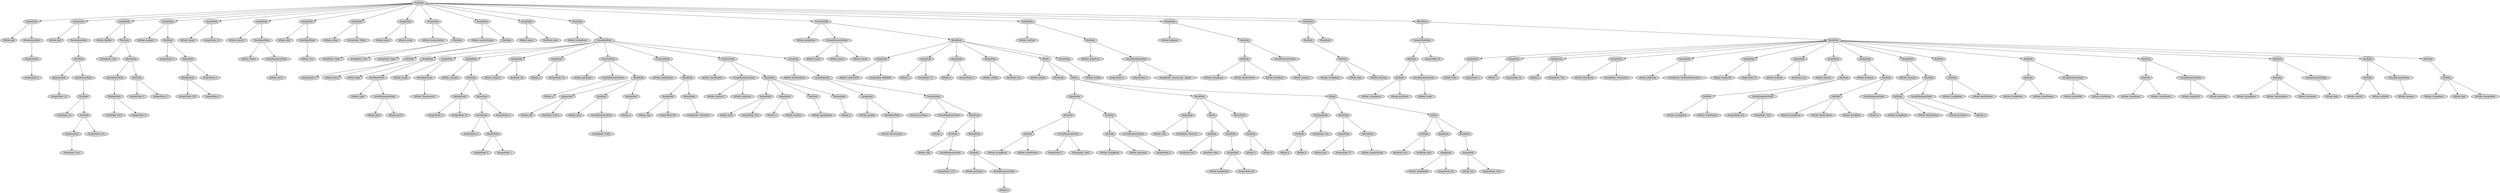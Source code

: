 digraph G {
	graph [ranksep=1.5 ratio=fill]
	node [style=filled]
	8746052013702 [label=ProgNode]
	8746051950649 [label=AssignNode]
	8746052013702 -> 8746051950649
	8746051950677 [label="IdNode: ghj"]
	8746051950649 -> 8746051950677
	-9223363290802825107 [label=ParenthesesNode]
	8746051950649 -> -9223363290802825107
	8746051950670 [label=NegativeNode]
	-9223363290802825107 -> 8746051950670
	8746051950740 [label="IntegerNode: 2"]
	8746051950670 -> 8746051950740
	8746051950663 [label=AssignNode]
	8746052013702 -> 8746051950663
	-9223363290802825121 [label="IdNode: bird"]
	8746051950663 -> -9223363290802825121
	-9223363290802825093 [label=ParenthesesNode]
	8746051950663 -> -9223363290802825093
	8746051950719 [label=PlusNode]
	-9223363290802825093 -> 8746051950719
	-9223363290802825079 [label=NegativeNode]
	8746051950719 -> -9223363290802825079
	8746051950768 [label="IntegerNode: 12"]
	-9223363290802825079 -> 8746051950768
	-9223363290802825016 [label=ParenthesesNode]
	8746051950719 -> -9223363290802825016
	-9223363290802825030 [label=PlusNode]
	-9223363290802825016 -> -9223363290802825030
	-9223363290802825009 [label="FloatNode: 3.2"]
	-9223363290802825030 -> -9223363290802825009
	8746051950789 [label=PlusNode]
	-9223363290802825030 -> 8746051950789
	-9223363290802825044 [label=NegativeNode]
	8746051950789 -> -9223363290802825044
	8746051950803 [label="StringNode: \"hej\""]
	-9223363290802825044 -> 8746051950803
	-9223363290802824995 [label="IntegerNode: 123"]
	8746051950789 -> -9223363290802824995
	-9223363290802825135 [label=AssignNode]
	8746052013702 -> -9223363290802825135
	8746051950691 [label="IdNode: bhbhbh"]
	-9223363290802825135 -> 8746051950691
	-9223363290802825142 [label=PlusNode]
	-9223363290802825135 -> -9223363290802825142
	8746051950747 [label="StringNode: \"hej\""]
	-9223363290802825142 -> 8746051950747
	8746051950754 [label=MinusNode]
	-9223363290802825142 -> 8746051950754
	8746051950705 [label=ParenthesesNode]
	8746051950754 -> 8746051950705
	-9223363290802825065 [label=MultiplyNode]
	8746051950705 -> -9223363290802825065
	-9223363290802825002 [label="FloatNode: 123.2"]
	-9223363290802825065 -> -9223363290802825002
	8746051950796 [label="IntegerNode: 3"]
	-9223363290802825065 -> 8746051950796
	-9223363290802825023 [label=PlusNode]
	8746051950754 -> -9223363290802825023
	8746051950761 [label="IntegerNode: 1"]
	-9223363290802825023 -> 8746051950761
	8746051950810 [label="IntegerNode: 3"]
	-9223363290802825023 -> 8746051950810
	-9223363290802825128 [label=AssignNode]
	8746052013702 -> -9223363290802825128
	-9223363290802825100 [label="IdNode: number1"]
	-9223363290802825128 -> -9223363290802825100
	-9223363290802824988 [label=PlusNode]
	-9223363290802825128 -> -9223363290802824988
	8746051950775 [label="IntegerNode: 4"]
	-9223363290802824988 -> 8746051950775
	8746051950782 [label=MinusNode]
	-9223363290802824988 -> 8746051950782
	-9223363290802825037 [label=MultiplyNode]
	8746051950782 -> -9223363290802825037
	8746051950817 [label="IntegerNode: 123"]
	-9223363290802825037 -> 8746051950817
	8746051950831 [label="IntegerNode: 3"]
	-9223363290802825037 -> 8746051950831
	8746051950838 [label="IntegerNode: 1"]
	8746051950782 -> 8746051950838
	8746051950698 [label=AssignNode]
	8746052013702 -> 8746051950698
	-9223363290802825072 [label="IdNode: temp1"]
	8746051950698 -> -9223363290802825072
	-9223363290802820348 [label="IntegerNode: 10"]
	8746051950698 -> -9223363290802820348
	8746051950712 [label=AssignNode]
	8746052013702 -> 8746051950712
	-9223363290802825058 [label="IdNode: switch1"]
	8746051950712 -> -9223363290802825058
	8746051955471 [label=NewObjectNode]
	8746051950712 -> 8746051955471
	8746051955478 [label="IdNode: Switch"]
	8746051955471 -> 8746051955478
	-9223363290802820334 [label=ActualParameterNode]
	8746051955471 -> -9223363290802820334
	8746051955520 [label="IdNode: pin11"]
	-9223363290802820334 -> 8746051955520
	8746051950733 [label=AssignNode]
	8746052013702 -> 8746051950733
	-9223363290802824974 [label="IdNode: list1"]
	8746051950733 -> -9223363290802824974
	-9223363290802820320 [label=NewObjectNode]
	8746051950733 -> -9223363290802820320
	8746051955499 [label="IdNode: List"]
	-9223363290802820320 -> 8746051955499
	-9223363290802825051 [label=AssignNode]
	8746052013702 -> -9223363290802825051
	-9223363290802820327 [label="IdNode: string"]
	-9223363290802825051 -> -9223363290802820327
	8746051955513 [label="StringNode: \"Hello\""]
	-9223363290802825051 -> 8746051955513
	-9223363290802820313 [label=AssignNode]
	8746052013702 -> -9223363290802820313
	8746051955492 [label="IdNode: bacon"]
	-9223363290802820313 -> 8746051955492
	8746051955534 [label="IdNode: string"]
	-9223363290802820313 -> 8746051955534
	8746051955464 [label=AssignNode]
	8746052013702 -> 8746051955464
	-9223363290802820299 [label="IdNode: numberString"]
	8746051955464 -> -9223363290802820299
	8746051955527 [label=PlusNode]
	8746051955464 -> 8746051955527
	-9223363290802820278 [label="StringNode: \"high\""]
	8746051955527 -> -9223363290802820278
	-9223363290802820257 [label="StringNode: \"five\""]
	8746051955527 -> -9223363290802820257
	-9223363290802820341 [label=AssignNode]
	8746052013702 -> -9223363290802820341
	-9223363290802820292 [label="IdNode: numberString"]
	-9223363290802820341 -> -9223363290802820292
	8746051955555 [label=PlusNode]
	-9223363290802820341 -> 8746051955555
	8746051955562 [label="StringNode: \"high\""]
	8746051955555 -> 8746051955562
	-9223363290802820243 [label=PlusNode]
	8746051955555 -> -9223363290802820243
	8746051955576 [label="IntegerNode: 5"]
	-9223363290802820243 -> 8746051955576
	8746051955590 [label="IdNode: bacon"]
	-9223363290802820243 -> 8746051955590
	8746051955485 [label=AssignNode]
	8746052013702 -> 8746051955485
	8746051955541 [label="IdNode: input1"]
	8746051955485 -> 8746051955541
	-9223363290802820215 [label="BoolNode: false"]
	8746051955485 -> -9223363290802820215
	8746051955548 [label=ClassNode]
	8746052013702 -> 8746051955548
	-9223363290802820271 [label="IdNode: LivingRoom"]
	8746051955548 -> -9223363290802820271
	8746051955506 [label=ClassBodyNode]
	8746051955548 -> 8746051955506
	8746051955569 [label=AssignNode]
	8746051955506 -> 8746051955569
	-9223363290802820236 [label="IdNode: light"]
	8746051955569 -> -9223363290802820236
	8746051955618 [label=NewObjectNode]
	8746051955569 -> 8746051955618
	8746051955625 [label="IdNode: Light"]
	8746051955618 -> 8746051955625
	-9223363290802820187 [label=ActualParameterNode]
	8746051955618 -> -9223363290802820187
	8746051955667 [label="IdNode: pin9"]
	-9223363290802820187 -> 8746051955667
	-9223363290802820145 [label="IdNode: pin10"]
	-9223363290802820187 -> -9223363290802820145
	8746051955583 [label=AssignNode]
	8746051955506 -> 8746051955583
	8746051955604 [label="IdNode: temp1"]
	8746051955583 -> 8746051955604
	8746051955632 [label=NewObjectNode]
	8746051955583 -> 8746051955632
	8746051955639 [label="IdNode: Thermometer"]
	8746051955632 -> 8746051955639
	8746051955597 [label=AssignNode]
	8746051955506 -> 8746051955597
	-9223363290802820180 [label="IdNode: constant"]
	8746051955597 -> -9223363290802820180
	8746051955646 [label=PlusNode]
	8746051955597 -> 8746051955646
	-9223363290802820159 [label=MultiplyNode]
	8746051955646 -> -9223363290802820159
	-9223363290802820138 [label="IntegerNode: 5"]
	-9223363290802820159 -> -9223363290802820138
	8746051955681 [label="IntegerNode: 10"]
	-9223363290802820159 -> 8746051955681
	8746051955653 [label=MinusNode]
	8746051955646 -> 8746051955653
	8746051955674 [label=DivideNode]
	8746051955653 -> 8746051955674
	-9223363290802820124 [label="IntegerNode: 4"]
	8746051955674 -> -9223363290802820124
	8746051955660 [label=ModuloNode]
	8746051955674 -> 8746051955660
	8746051955695 [label="IntegerNode: 2"]
	8746051955660 -> 8746051955695
	-9223363290802820103 [label="IntegerNode: 1"]
	8746051955660 -> -9223363290802820103
	8746051955702 [label="IntegerNode: 3"]
	8746051955653 -> 8746051955702
	-9223363290802820222 [label=AssignNode]
	8746051955506 -> -9223363290802820222
	-9223363290802820173 [label="IdNode: window1"]
	-9223363290802820222 -> -9223363290802820173
	-9223363290802818556 [label="BoolNode: off"]
	-9223363290802820222 -> -9223363290802818556
	-9223363290802820201 [label=AssignNode]
	8746051955506 -> -9223363290802820201
	-9223363290802820110 [label="IdNode: x"]
	-9223363290802820201 -> -9223363290802820110
	8746051957270 [label="IntegerNode: 10"]
	-9223363290802820201 -> 8746051957270
	-9223363290802820194 [label=FunctionNode]
	8746051955506 -> -9223363290802820194
	-9223363290802820152 [label="IdNode: getTemp1"]
	-9223363290802820194 -> -9223363290802820152
	-9223363290802820131 [label=FormalParameterNode]
	-9223363290802820194 -> -9223363290802820131
	8746051955709 [label="IdNode: n"]
	-9223363290802820131 -> 8746051955709
	8746051957256 [label=BlockNode]
	-9223363290802820194 -> 8746051957256
	8746051957263 [label=AssignNode]
	8746051957256 -> 8746051957263
	-9223363290802818528 [label="IdNode: dab"]
	8746051957263 -> -9223363290802818528
	-9223363290802818500 [label="FloatNode: 1234.2"]
	8746051957263 -> -9223363290802818500
	-9223363290802818542 [label=RunNode]
	8746051957256 -> -9223363290802818542
	8746051957291 [label="IdNode: print"]
	-9223363290802818542 -> 8746051957291
	8746051957277 [label=ActualParameterNode]
	-9223363290802818542 -> 8746051957277
	-9223363290802818486 [label="StringNode: \"hello\""]
	8746051957277 -> -9223363290802818486
	8746051957284 [label=ReturnNode]
	8746051957256 -> 8746051957284
	8746051957340 [label="IdNode: n"]
	8746051957284 -> 8746051957340
	-9223363290802818535 [label=FunctionNode]
	8746051955506 -> -9223363290802818535
	-9223363290802818521 [label="IdNode: openWindow"]
	-9223363290802818535 -> -9223363290802818521
	8746051957312 [label=BlockNode]
	-9223363290802818535 -> 8746051957312
	8746051957298 [label=AssignNode]
	8746051957312 -> 8746051957298
	8746051957326 [label="IdNode: clap"]
	8746051957298 -> 8746051957326
	8746051957354 [label="IntegerNode: 987"]
	8746051957298 -> 8746051957354
	-9223363290802818507 [label=ReturnNode]
	8746051957312 -> -9223363290802818507
	8746051957361 [label="StringNode: \"well done\""]
	-9223363290802818507 -> 8746051957361
	-9223363290802818514 [label=FunctionNode]
	8746051955506 -> -9223363290802818514
	8746051957333 [label="IdNode: closeWindow"]
	-9223363290802818514 -> 8746051957333
	-9223363290802818465 [label=FormalParameterNode]
	-9223363290802818514 -> -9223363290802818465
	-9223363290802818493 [label="IdNode: window2"]
	-9223363290802818465 -> -9223363290802818493
	-9223363290802818479 [label="IdNode: sumthing"]
	-9223363290802818465 -> -9223363290802818479
	8746051957319 [label=BlockNode]
	-9223363290802818514 -> 8746051957319
	-9223363290802818472 [label=AssignNode]
	8746051957319 -> -9223363290802818472
	8746051957368 [label="IdNode: baby"]
	-9223363290802818472 -> 8746051957368
	8746051957396 [label="IntegerNode: 123"]
	-9223363290802818472 -> 8746051957396
	-9223363290802818444 [label=AssignNode]
	8746051957319 -> -9223363290802818444
	-9223363290802818430 [label="IdNode: a"]
	-9223363290802818444 -> -9223363290802818430
	-9223363290802818395 [label="IdNode: window2"]
	-9223363290802818444 -> -9223363290802818395
	-9223363290802818458 [label=RunNode]
	8746051957319 -> -9223363290802818458
	-9223363290802818409 [label="IdNode: openWindow"]
	-9223363290802818458 -> -9223363290802818409
	-9223363290802818437 [label=ReturnNode]
	8746051957319 -> -9223363290802818437
	-9223363290802818374 [label="IdNode: a"]
	-9223363290802818437 -> -9223363290802818374
	-9223363290802818423 [label=ClassNode]
	8746051955506 -> -9223363290802818423
	8746051957375 [label="IdNode: AnotherRoom"]
	-9223363290802818423 -> 8746051957375
	-9223363290802818451 [label=ClassBodyNode]
	-9223363290802818423 -> -9223363290802818451
	8746051957403 [label=AssignNode]
	-9223363290802818451 -> 8746051957403
	-9223363290802818402 [label="IdNode: variable"]
	8746051957403 -> -9223363290802818402
	-9223363290802818367 [label=NewObjectNode]
	8746051957403 -> -9223363290802818367
	8746051957445 [label="IdNode: Thermometer"]
	-9223363290802818367 -> 8746051957445
	8746051957389 [label=FunctionNode]
	-9223363290802818451 -> 8746051957389
	-9223363290802818416 [label="IdNode: burnRoom"]
	8746051957389 -> -9223363290802818416
	8746051957417 [label=FormalParameterNode]
	8746051957389 -> 8746051957417
	8746051957410 [label="IdNode: i"]
	8746051957417 -> 8746051957410
	-9223363290802818381 [label=BlockNode]
	8746051957389 -> -9223363290802818381
	8746051957438 [label=RunNode]
	-9223363290802818381 -> 8746051957438
	-9223363290802818353 [label="IdNode: wait"]
	8746051957438 -> -9223363290802818353
	-9223363290802818360 [label=ActualParameterNode]
	8746051957438 -> -9223363290802818360
	8746051957487 [label="IntegerNode: 1337"]
	-9223363290802818360 -> 8746051957487
	8746051957452 [label=ReturnNode]
	-9223363290802818381 -> 8746051957452
	8746051957494 [label=RunNode]
	8746051957452 -> 8746051957494
	-9223363290802817276 [label="IdNode: getTemp1"]
	8746051957494 -> -9223363290802817276
	-9223363290802818311 [label=ActualParameterNode]
	8746051957494 -> -9223363290802818311
	-9223363290802817241 [label="IdNode: i"]
	-9223363290802818311 -> -9223363290802817241
	-9223363290802820229 [label=FunctionNode]
	8746052013702 -> -9223363290802820229
	8746051955611 [label="IdNode: globalFunc"]
	-9223363290802820229 -> 8746051955611
	-9223363290802820166 [label=FormalParameterNode]
	-9223363290802820229 -> -9223363290802820166
	8746051955688 [label="IdNode: input1"]
	-9223363290802820166 -> 8746051955688
	-9223363290802818549 [label="IdNode: input2"]
	-9223363290802820166 -> -9223363290802818549
	8746051957347 [label="IdNode: input3"]
	-9223363290802820166 -> 8746051957347
	-9223363290802820117 [label=BlockNode]
	-9223363290802820229 -> -9223363290802820117
	-9223363290802818388 [label=AssignNode]
	-9223363290802820117 -> -9223363290802818388
	8746051957466 [label="IdNode: smil123456"]
	-9223363290802818388 -> 8746051957466
	8746051957501 [label="IntegerNode: 6666666"]
	-9223363290802818388 -> 8746051957501
	8746051957424 [label=AssignNode]
	-9223363290802820117 -> 8746051957424
	-9223363290802818346 [label="IdNode: a"]
	8746051957424 -> -9223363290802818346
	8746051958536 [label="StringNode: \"h\""]
	8746051957424 -> 8746051958536
	8746051957431 [label=AssignNode]
	-9223363290802820117 -> 8746051957431
	-9223363290802818325 [label="IdNode: b"]
	8746051957431 -> -9223363290802818325
	-9223363290802817248 [label="IntegerNode: 2"]
	8746051957431 -> -9223363290802817248
	8746051957473 [label=AssignNode]
	-9223363290802820117 -> 8746051957473
	-9223363290802817269 [label="IdNode: varBoll"]
	8746051957473 -> -9223363290802817269
	-9223363290802817234 [label="BoolNode: true"]
	8746051957473 -> -9223363290802817234
	-9223363290802818339 [label=IfNode]
	-9223363290802820117 -> -9223363290802818339
	-9223363290802817220 [label="IdNode: varBoll"]
	-9223363290802818339 -> -9223363290802817220
	8746051958550 [label=BlockNode]
	-9223363290802818339 -> 8746051958550
	8746051958557 [label=IfNode]
	-9223363290802818339 -> 8746051958557
	-9223363290802817227 [label=EqualsNode]
	8746051958557 -> -9223363290802817227
	8746051958599 [label=RunNode]
	-9223363290802817227 -> 8746051958599
	8746051958613 [label=DotNode]
	8746051958599 -> 8746051958613
	-9223363290802817199 [label="IdNode: LivingRoom"]
	8746051958613 -> -9223363290802817199
	-9223363290802817192 [label="IdNode: closeWindow"]
	8746051958613 -> -9223363290802817192
	-9223363290802817206 [label=ActualParameterNode]
	8746051958599 -> -9223363290802817206
	8746051958648 [label="IntegerNode: 1"]
	-9223363290802817206 -> 8746051958648
	-9223363290802817164 [label="StringNode: \"fedt\""]
	-9223363290802817206 -> -9223363290802817164
	8746051958606 [label=RunNode]
	-9223363290802817227 -> 8746051958606
	-9223363290802817171 [label=DotNode]
	8746051958606 -> -9223363290802817171
	8746051958634 [label="IdNode: LivingRoom"]
	-9223363290802817171 -> 8746051958634
	-9223363290802817157 [label="IdNode: getTemp1"]
	-9223363290802817171 -> -9223363290802817157
	8746051958620 [label=ActualParameterNode]
	8746051958606 -> 8746051958620
	-9223363290802817129 [label="IntegerNode: 1"]
	8746051958620 -> -9223363290802817129
	8746051958578 [label=BlockNode]
	8746051958557 -> 8746051958578
	8746051958571 [label=AssignNode]
	8746051958578 -> 8746051958571
	8746051958627 [label="IdNode: haha"]
	8746051958571 -> 8746051958627
	8746051958662 [label="StringNode: \"fuck you\""]
	8746051958571 -> 8746051958662
	8746051958592 [label=IfNode]
	8746051958578 -> 8746051958592
	-9223363290802817178 [label=AndNode]
	8746051958592 -> -9223363290802817178
	8746051958683 [label="BoolNode: true"]
	-9223363290802817178 -> 8746051958683
	-9223363290802817122 [label="BoolNode: false"]
	-9223363290802817178 -> -9223363290802817122
	-9223363290802817185 [label=BlockNode]
	8746051958592 -> -9223363290802817185
	-9223363290802817143 [label=AssignNode]
	-9223363290802817185 -> -9223363290802817143
	-9223363290802817136 [label="IdNode: maddidaddi"]
	-9223363290802817143 -> -9223363290802817136
	-9223363290802817101 [label="IntegerNode: 69"]
	-9223363290802817143 -> -9223363290802817101
	8746051958585 [label=ReturnNode]
	8746051958578 -> 8746051958585
	-9223363290802817115 [label=PlusNode]
	8746051958585 -> -9223363290802817115
	-9223363290802817094 [label="IdNode: a"]
	-9223363290802817115 -> -9223363290802817094
	8746051958725 [label="IdNode: b"]
	-9223363290802817115 -> 8746051958725
	-9223363290802817150 [label=IfNode]
	8746051958557 -> -9223363290802817150
	8746051958655 [label=NotEqualNode]
	-9223363290802817150 -> 8746051958655
	8746051958676 [label=PlusNode]
	8746051958655 -> 8746051958676
	8746051958718 [label="IdNode: a"]
	8746051958676 -> 8746051958718
	8746051958704 [label="IdNode: b"]
	8746051958676 -> 8746051958704
	-9223363290802817073 [label="StringNode: \"ha\""]
	8746051958655 -> -9223363290802817073
	8746051958641 [label=BlockNode]
	-9223363290802817150 -> 8746051958641
	8746051958690 [label=AssignNode]
	8746051958641 -> 8746051958690
	-9223363290802817108 [label="IdNode: yaya"]
	8746051958690 -> -9223363290802817108
	8746051958753 [label="IntegerNode: 77"]
	8746051958690 -> 8746051958753
	8746051958697 [label=ReturnNode]
	8746051958641 -> 8746051958697
	8746051958767 [label="IdNode: numberString"]
	8746051958697 -> 8746051958767
	8746051958739 [label=IfNode]
	-9223363290802817150 -> 8746051958739
	8746051958732 [label=AndNode]
	8746051958739 -> 8746051958732
	-9223363290802817059 [label="BoolNode: true"]
	8746051958732 -> -9223363290802817059
	-9223363290802817045 [label="BoolNode: false"]
	8746051958732 -> -9223363290802817045
	-9223363290802817080 [label=BlockNode]
	8746051958739 -> -9223363290802817080
	-9223363290802817052 [label=AssignNode]
	-9223363290802817080 -> -9223363290802817052
	-9223363290802817038 [label="IdNode: maddidaddi"]
	-9223363290802817052 -> -9223363290802817038
	8746051928335 [label="IntegerNode: 69"]
	-9223363290802817052 -> 8746051928335
	-9223363290802817031 [label=BlockNode]
	8746051958739 -> -9223363290802817031
	8746051958760 [label=AssignNode]
	-9223363290802817031 -> 8746051958760
	-9223363290802847484 [label="IdNode: xyz"]
	8746051958760 -> -9223363290802847484
	8746051928356 [label="IntegerNode: 1234"]
	8746051958760 -> 8746051928356
	-9223363290802817255 [label=ReturnNode]
	-9223363290802820117 -> -9223363290802817255
	8746051928328 [label="IdNode: varBoll"]
	-9223363290802817255 -> 8746051928328
	8746051957382 [label=AssignNode]
	8746052013702 -> 8746051957382
	8746051957480 [label="IdNode: varFunc"]
	8746051957382 -> 8746051957480
	8746051958669 [label=RunNode]
	8746051957382 -> 8746051958669
	8746051958781 [label="IdNode: globalFunc"]
	8746051958669 -> 8746051958781
	-9223363290802817066 [label=ActualParameterNode]
	8746051958669 -> -9223363290802817066
	-9223363290802847456 [label="IntegerNode: 1"]
	-9223363290802817066 -> -9223363290802847456
	-9223363290802847442 [label="IntegerNode: 2"]
	-9223363290802817066 -> -9223363290802847442
	8746051928349 [label="StringNode: \"sup my nig... daddy\""]
	-9223363290802817066 -> 8746051928349
	8746051957459 [label=AssignNode]
	8746052013702 -> 8746051957459
	-9223363290802817087 [label="IdNode: batmand"]
	8746051957459 -> -9223363290802817087
	8746051928342 [label=RunNode]
	8746051957459 -> 8746051928342
	-9223363290802847435 [label=DotNode]
	8746051928342 -> -9223363290802847435
	-9223363290802847463 [label="IdNode: LivingRoom"]
	-9223363290802847435 -> -9223363290802847463
	8746051928370 [label="IdNode: AnotherRoom"]
	-9223363290802847435 -> 8746051928370
	-9223363290802847449 [label="IdNode: burnRoom"]
	-9223363290802847435 -> -9223363290802847449
	-9223363290802847470 [label=ActualParameterNode]
	8746051928342 -> -9223363290802847470
	8746051928405 [label="IdNode: number1"]
	-9223363290802847470 -> 8746051928405
	-9223363290802817213 [label=WhenNode]
	8746052013702 -> -9223363290802817213
	8746051928363 [label=RunNode]
	-9223363290802817213 -> 8746051928363
	-9223363290802847414 [label=DotNode]
	8746051928363 -> -9223363290802847414
	-9223363290802847421 [label="IdNode: LivingRoom"]
	-9223363290802847414 -> -9223363290802847421
	8746051928398 [label="IdNode: light"]
	-9223363290802847414 -> 8746051928398
	-9223363290802847400 [label="IdNode: getTemp"]
	-9223363290802847414 -> -9223363290802847400
	8746051958564 [label=BlockNode]
	-9223363290802817213 -> 8746051958564
	8746051958543 [label=WhenNode]
	8746052013702 -> 8746051958543
	8746051928384 [label=GreaterThanNode]
	8746051958543 -> 8746051928384
	8746051928412 [label=RunNode]
	8746051928384 -> 8746051928412
	-9223363290802847386 [label=DotNode]
	8746051928412 -> -9223363290802847386
	8746051928419 [label="IdNode: LivingRoom"]
	-9223363290802847386 -> 8746051928419
	8746051928426 [label="IdNode: getTemp1"]
	-9223363290802847386 -> 8746051928426
	-9223363290802847407 [label=ActualParameterNode]
	8746051928412 -> -9223363290802847407
	8746051928461 [label="IdNode: temp1"]
	-9223363290802847407 -> 8746051928461
	8746051928433 [label="IntegerNode: 20"]
	8746051928384 -> 8746051928433
	8746051958711 [label=BlockNode]
	8746051958543 -> 8746051958711
	-9223363290802847428 [label=AssignNode]
	8746051958711 -> -9223363290802847428
	-9223363290802847372 [label="IdNode: hello"]
	-9223363290802847428 -> -9223363290802847372
	-9223363290802847358 [label="IntegerNode: 2"]
	-9223363290802847428 -> -9223363290802847358
	-9223363290802847477 [label=AssignNode]
	8746051958711 -> -9223363290802847477
	-9223363290802847393 [label="IdNode: x"]
	-9223363290802847477 -> -9223363290802847393
	-9223363290802847337 [label="IntegerNode: 22"]
	-9223363290802847477 -> -9223363290802847337
	8746051928377 [label=AssignNode]
	8746051958711 -> 8746051928377
	-9223363290802847344 [label="IdNode: y"]
	8746051928377 -> -9223363290802847344
	8746051928482 [label="StringNode: \"hej\""]
	8746051928377 -> 8746051928482
	8746051928391 [label=AssignNode]
	8746051958711 -> 8746051928391
	8746051928475 [label="IdNode: lorteString"]
	8746051928391 -> 8746051928475
	8746051928496 [label="StringNode: \"lortestring\""]
	8746051928391 -> 8746051928496
	-9223363290802847379 [label=AssignNode]
	8746051958711 -> -9223363290802847379
	-9223363290802847323 [label="IdNode: pikString"]
	-9223363290802847379 -> -9223363290802847323
	8746051928510 [label="StringNode: \"JenMedDeStoreSten\""]
	-9223363290802847379 -> 8746051928510
	8746051928447 [label=AssignNode]
	8746051958711 -> 8746051928447
	-9223363290802847309 [label="IdNode: windowXX"]
	8746051928447 -> -9223363290802847309
	-9223363290802847281 [label="IntegerNode: 55"]
	8746051928447 -> -9223363290802847281
	8746051928468 [label=AssignNode]
	8746051958711 -> 8746051928468
	-9223363290802847295 [label="IdNode: boolman"]
	8746051928468 -> -9223363290802847295
	8746051928538 [label="BoolNode: true"]
	8746051928468 -> 8746051928538
	-9223363290802847330 [label=AssignNode]
	8746051958711 -> -9223363290802847330
	8746051928531 [label="IdNode: klamme"]
	-9223363290802847330 -> 8746051928531
	8746051928552 [label=RunNode]
	-9223363290802847330 -> 8746051928552
	8746051928566 [label=DotNode]
	8746051928552 -> 8746051928566
	-9223363290802847246 [label="IdNode: LivingRoom"]
	8746051928566 -> -9223363290802847246
	-9223363290802847239 [label="IdNode: closeWindow"]
	8746051928566 -> -9223363290802847239
	-9223363290802847253 [label=ActualParameterNode]
	8746051928552 -> -9223363290802847253
	8746051929373 [label="IntegerNode: 123"]
	-9223363290802847253 -> 8746051929373
	-9223363290802846439 [label="StringNode: \"hej\""]
	-9223363290802847253 -> -9223363290802846439
	-9223363290802847316 [label=AssignNode]
	8746051958711 -> -9223363290802847316
	-9223363290802847267 [label="IdNode: batmand"]
	-9223363290802847316 -> -9223363290802847267
	8746051929352 [label=RunNode]
	-9223363290802847316 -> 8746051929352
	8746051929366 [label=DotNode]
	8746051929352 -> 8746051929366
	-9223363290802846446 [label="IdNode: LivingRoom"]
	8746051929366 -> -9223363290802846446
	8746051929380 [label="IdNode: AnotherRoom"]
	8746051929366 -> 8746051929380
	-9223363290802846425 [label="IdNode: burnRoom"]
	8746051929366 -> -9223363290802846425
	-9223363290802846460 [label=ActualParameterNode]
	8746051929352 -> -9223363290802846460
	8746051929415 [label="IdNode: x"]
	-9223363290802846460 -> 8746051929415
	-9223363290802847302 [label=AssignNode]
	8746051958711 -> -9223363290802847302
	8746051928573 [label="IdNode: batmand"]
	-9223363290802847302 -> 8746051928573
	8746051929387 [label=RunNode]
	-9223363290802847302 -> 8746051929387
	-9223363290802846390 [label=DotNode]
	8746051929387 -> -9223363290802846390
	8746051929401 [label="IdNode: LivingRoom"]
	-9223363290802846390 -> 8746051929401
	-9223363290802846404 [label="IdNode: AnotherRoom"]
	-9223363290802846390 -> -9223363290802846404
	8746051929422 [label="IdNode: burnRoom"]
	-9223363290802846390 -> 8746051929422
	8746051929394 [label=ActualParameterNode]
	8746051929387 -> 8746051929394
	8746051929450 [label="IdNode: x"]
	8746051929394 -> 8746051929450
	-9223363290802847288 [label=RunNode]
	8746051958711 -> -9223363290802847288
	-9223363290802847260 [label=DotNode]
	-9223363290802847288 -> -9223363290802847260
	-9223363290802846418 [label="IdNode: LivingRoom"]
	-9223363290802847260 -> -9223363290802846418
	8746051929359 [label="IdNode: openWindow"]
	-9223363290802847260 -> 8746051929359
	-9223363290802846453 [label=RunNode]
	8746051958711 -> -9223363290802846453
	8746051929408 [label=DotNode]
	-9223363290802846453 -> 8746051929408
	-9223363290802846411 [label="IdNode: LivingRoom"]
	8746051929408 -> -9223363290802846411
	-9223363290802846397 [label="IdNode: closeWindow"]
	8746051929408 -> -9223363290802846397
	-9223363290802846383 [label=ActualParameterNode]
	-9223363290802846453 -> -9223363290802846383
	8746051929464 [label="IdNode: windowXX"]
	-9223363290802846383 -> 8746051929464
	-9223363290802846348 [label="IdNode: lorteString"]
	-9223363290802846383 -> -9223363290802846348
	8746051929443 [label=RunNode]
	8746051958711 -> 8746051929443
	-9223363290802846369 [label=DotNode]
	8746051929443 -> -9223363290802846369
	-9223363290802846376 [label="IdNode: LivingRoom"]
	-9223363290802846369 -> -9223363290802846376
	-9223363290802846355 [label="IdNode: closeWindow"]
	-9223363290802846369 -> -9223363290802846355
	-9223363290802846432 [label=ActualParameterNode]
	8746051929443 -> -9223363290802846432
	8746051929492 [label="IdNode: windowXX"]
	-9223363290802846432 -> 8746051929492
	-9223363290802846320 [label="IdNode: pikString"]
	-9223363290802846432 -> -9223363290802846320
	-9223363290802846334 [label=RunNode]
	8746051958711 -> -9223363290802846334
	8746051929485 [label=DotNode]
	-9223363290802846334 -> 8746051929485
	-9223363290802846341 [label="IdNode: LivingRoom"]
	8746051929485 -> -9223363290802846341
	8746051929471 [label="IdNode: AnotherRoom"]
	8746051929485 -> 8746051929471
	-9223363290802846313 [label="IdNode: burnRoom"]
	8746051929485 -> -9223363290802846313
	8746051929429 [label=ActualParameterNode]
	-9223363290802846334 -> 8746051929429
	-9223363290802846285 [label="IdNode: hello"]
	8746051929429 -> -9223363290802846285
	-9223363290802846362 [label=RunNode]
	8746051958711 -> -9223363290802846362
	8746051929499 [label=DotNode]
	-9223363290802846362 -> 8746051929499
	8746051929506 [label="IdNode: switch1"]
	8746051929499 -> 8746051929506
	-9223363290802846299 [label="IdNode: setMode"]
	8746051929499 -> -9223363290802846299
	8746051929478 [label=ActualParameterNode]
	-9223363290802846362 -> 8746051929478
	8746051929548 [label="IdNode: boolman"]
	8746051929478 -> 8746051929548
	-9223363290802846327 [label=RunNode]
	8746051958711 -> -9223363290802846327
	8746051929541 [label=DotNode]
	-9223363290802846327 -> 8746051929541
	-9223363290802846278 [label="IdNode: LivingRoom"]
	8746051929541 -> -9223363290802846278
	8746051929534 [label="IdNode: light"]
	8746051929541 -> 8746051929534
	-9223363290802846271 [label="IdNode: changeMode"]
	8746051929541 -> -9223363290802846271
	overlap=false
}
